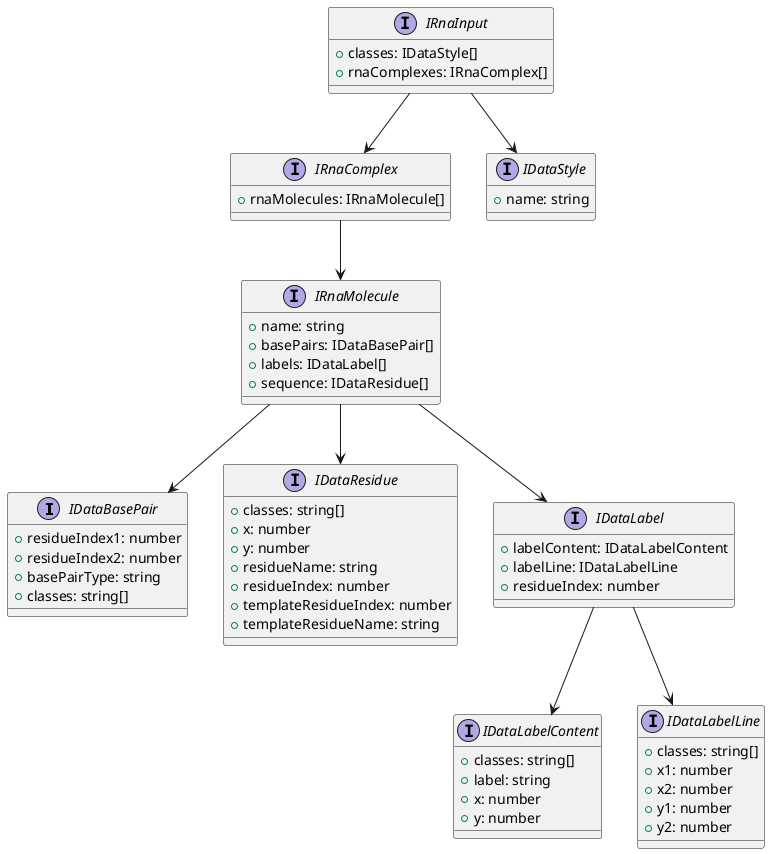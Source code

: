 @startuml
interface IDataBasePair {
    +residueIndex1: number
    +residueIndex2: number
    +basePairType: string
    +classes: string[]
}
interface IDataLabelContent {
    +classes: string[]
    +label: string
    +x: number
    +y: number
}
interface IDataLabelLine {
    +classes: string[]
    +x1: number
    +x2: number
    +y1: number
    +y2: number
}
interface IDataResidue {
    +classes: string[]
    +x: number
    +y: number
    +residueName: string
    +residueIndex: number
    +templateResidueIndex: number
    +templateResidueName: string
}
interface IRnaComplex {
    +rnaMolecules: IRnaMolecule[]
}
interface IRnaMolecule {
    +name: string
    +basePairs: IDataBasePair[]
    +labels: IDataLabel[]
    +sequence: IDataResidue[]
}
interface IRnaInput {
    +classes: IDataStyle[]
    +rnaComplexes: IRnaComplex[]
}
interface IDataStyle {
    +name: string
}
interface IDataLabel {
    +labelContent: IDataLabelContent
    +labelLine: IDataLabelLine
    +residueIndex: number
}
IRnaComplex --> IRnaMolecule
IRnaMolecule --> IDataBasePair
IRnaMolecule --> IDataLabel
IRnaMolecule --> IDataResidue
IRnaInput --> IDataStyle
IRnaInput --> IRnaComplex
IDataLabel --> IDataLabelContent
IDataLabel --> IDataLabelLine
@enduml
